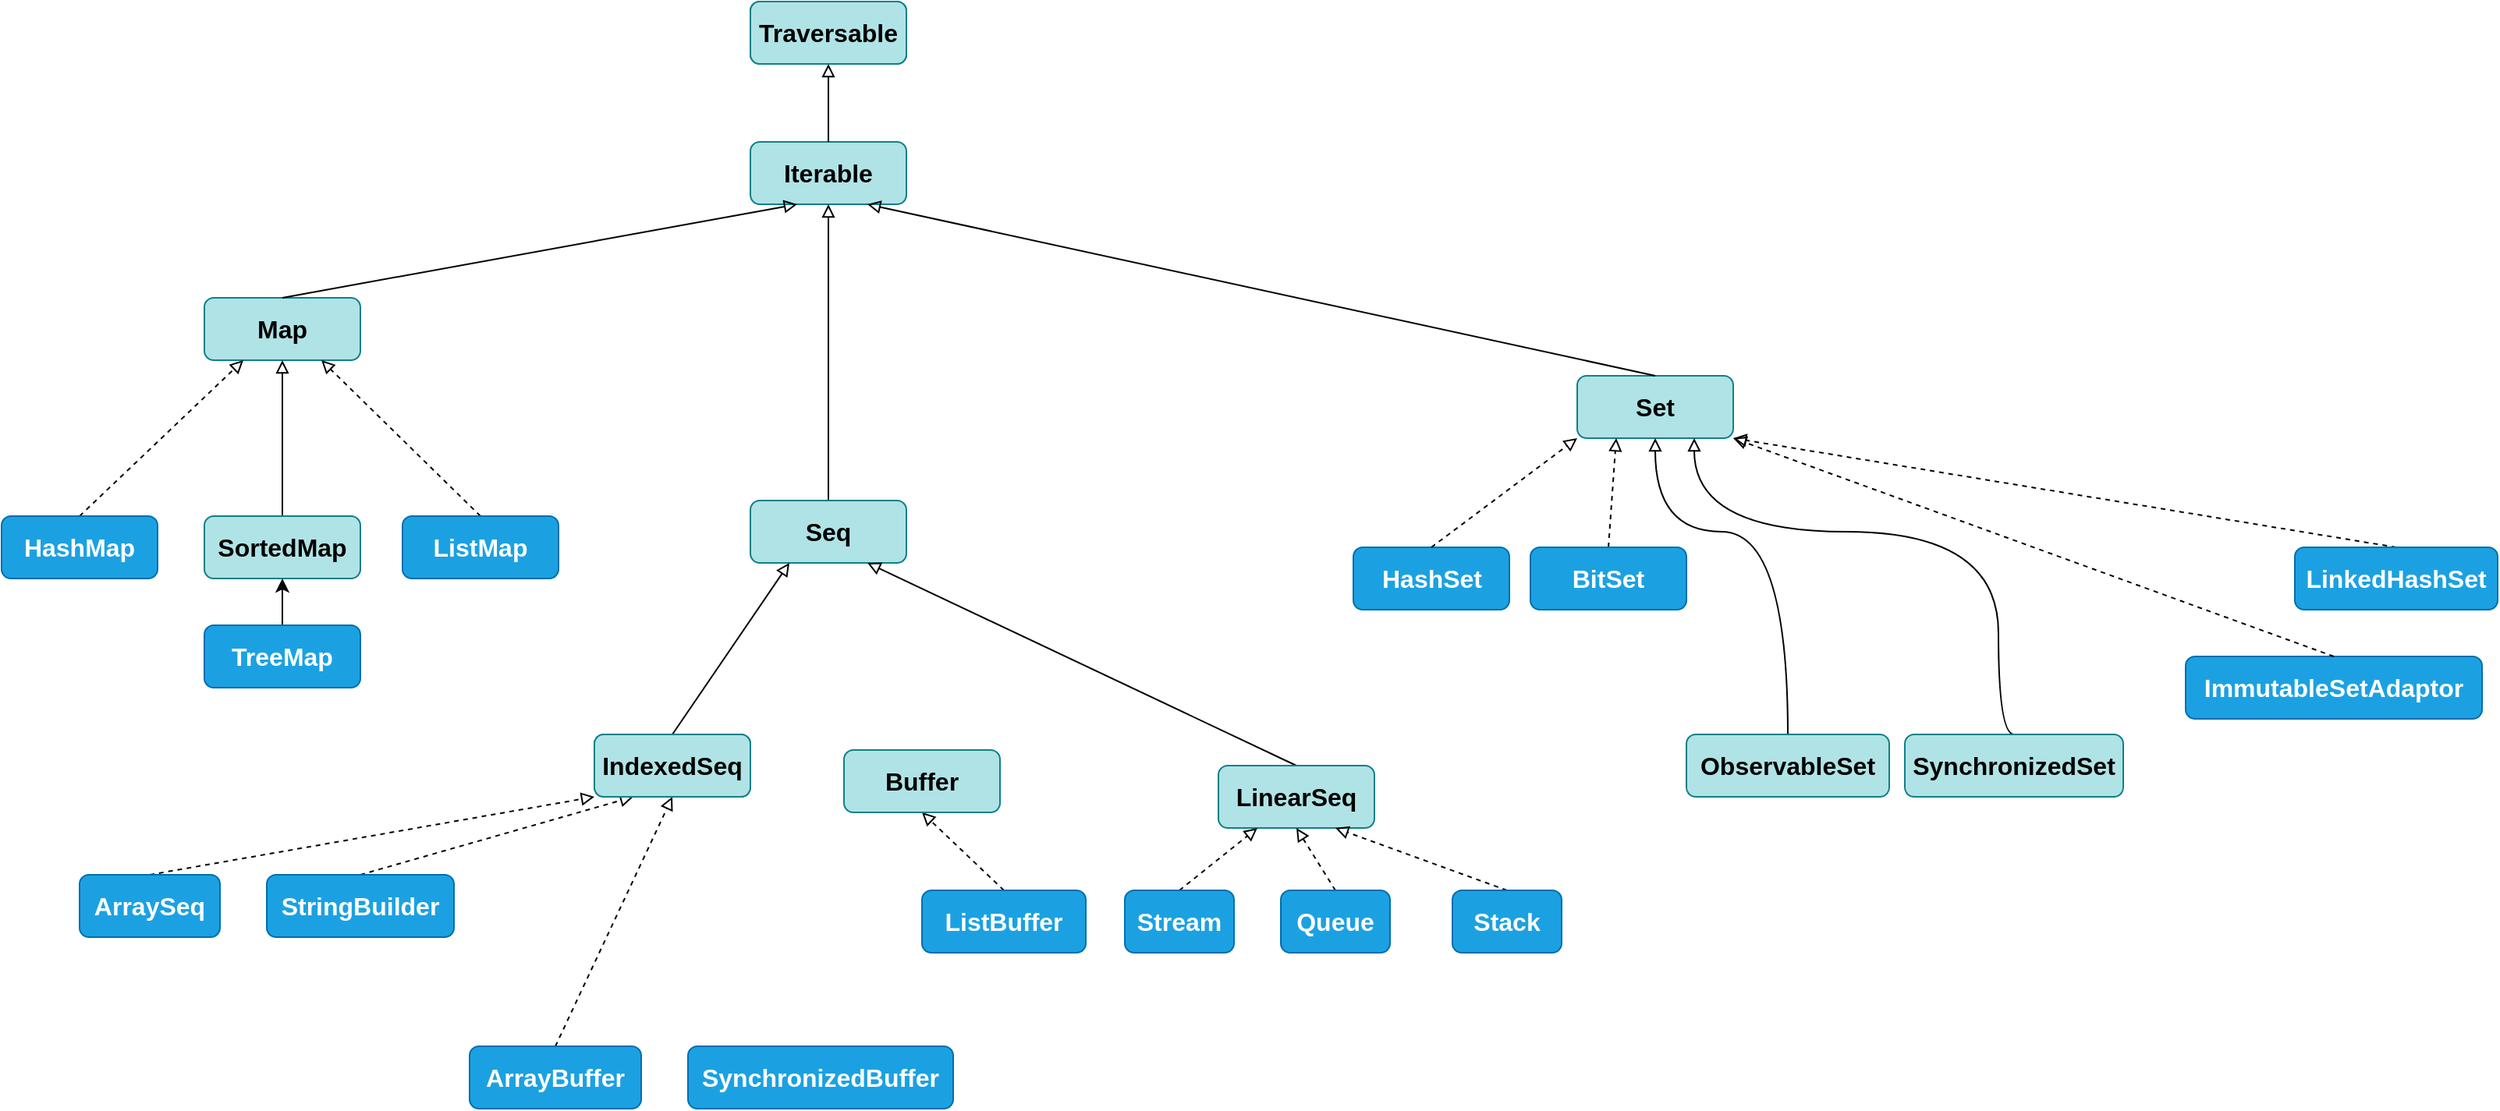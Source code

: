 <mxfile version="13.6.2" type="github">
  <diagram name="Page-1" id="12e1b939-464a-85fe-373e-61e167be1490">
    <mxGraphModel dx="2551.5" dy="1052" grid="1" gridSize="10" guides="1" tooltips="1" connect="1" arrows="1" fold="1" page="1" pageScale="1.5" pageWidth="1169" pageHeight="826" background="#ffffff" math="0" shadow="0">
      <root>
        <mxCell id="0" />
        <mxCell id="1" parent="0" />
        <mxCell id="eKiz7lQE3QG_yHSLIoef-1" value="Traversable" style="rounded=1;whiteSpace=wrap;html=1;fillColor=#b0e3e6;strokeColor=#0e8088;fontStyle=1" parent="1" vertex="1">
          <mxGeometry x="440" y="130" width="100" height="40" as="geometry" />
        </mxCell>
        <mxCell id="eKiz7lQE3QG_yHSLIoef-2" value="Iterable" style="rounded=1;whiteSpace=wrap;html=1;fillColor=#b0e3e6;strokeColor=#0e8088;fontSize=16;fontStyle=1" parent="1" vertex="1">
          <mxGeometry x="440" y="220" width="100" height="40" as="geometry" />
        </mxCell>
        <mxCell id="eKiz7lQE3QG_yHSLIoef-3" value="Set" style="rounded=1;whiteSpace=wrap;html=1;fillColor=#b0e3e6;strokeColor=#0e8088;fontSize=16;fontStyle=1" parent="1" vertex="1">
          <mxGeometry x="970" y="370" width="100" height="40" as="geometry" />
        </mxCell>
        <mxCell id="eKiz7lQE3QG_yHSLIoef-4" value="Map" style="rounded=1;whiteSpace=wrap;html=1;fillColor=#b0e3e6;strokeColor=#0e8088;fontSize=16;fontStyle=1" parent="1" vertex="1">
          <mxGeometry x="90" y="320" width="100" height="40" as="geometry" />
        </mxCell>
        <mxCell id="eKiz7lQE3QG_yHSLIoef-5" value="" style="endArrow=block;html=1;exitX=0.5;exitY=0;exitDx=0;exitDy=0;endFill=0;fontStyle=1;entryX=0.75;entryY=1;entryDx=0;entryDy=0;" parent="1" source="eKiz7lQE3QG_yHSLIoef-3" target="eKiz7lQE3QG_yHSLIoef-2" edge="1">
          <mxGeometry width="50" height="50" relative="1" as="geometry">
            <mxPoint x="390" y="570" as="sourcePoint" />
            <mxPoint x="510" y="260" as="targetPoint" />
          </mxGeometry>
        </mxCell>
        <mxCell id="eKiz7lQE3QG_yHSLIoef-6" value="" style="endArrow=block;html=1;entryX=0.3;entryY=1;entryDx=0;entryDy=0;exitX=0.5;exitY=0;exitDx=0;exitDy=0;endFill=0;fontStyle=1;entryPerimeter=0;" parent="1" source="eKiz7lQE3QG_yHSLIoef-4" target="eKiz7lQE3QG_yHSLIoef-2" edge="1">
          <mxGeometry width="50" height="50" relative="1" as="geometry">
            <mxPoint x="360" y="320" as="sourcePoint" />
            <mxPoint x="475" y="270" as="targetPoint" />
          </mxGeometry>
        </mxCell>
        <mxCell id="eKiz7lQE3QG_yHSLIoef-7" value="" style="endArrow=block;html=1;entryX=0.5;entryY=1;entryDx=0;entryDy=0;exitX=0.5;exitY=0;exitDx=0;exitDy=0;endFill=0;fontStyle=1" parent="1" source="eKiz7lQE3QG_yHSLIoef-2" target="eKiz7lQE3QG_yHSLIoef-1" edge="1">
          <mxGeometry width="50" height="50" relative="1" as="geometry">
            <mxPoint x="490" y="230" as="sourcePoint" />
            <mxPoint x="560" y="510" as="targetPoint" />
          </mxGeometry>
        </mxCell>
        <mxCell id="eKiz7lQE3QG_yHSLIoef-8" value="HashSet" style="rounded=1;whiteSpace=wrap;html=1;fillColor=#1ba1e2;strokeColor=#006EAF;fontColor=#ffffff;fontSize=16;fontStyle=1" parent="1" vertex="1">
          <mxGeometry x="826.5" y="480" width="100" height="40" as="geometry" />
        </mxCell>
        <mxCell id="eKiz7lQE3QG_yHSLIoef-9" style="rounded=1;orthogonalLoop=1;jettySize=auto;html=1;exitX=0.5;exitY=0;exitDx=0;exitDy=0;entryX=0.5;entryY=1;entryDx=0;entryDy=0;endFill=0;endArrow=block;fontStyle=1;edgeStyle=orthogonalEdgeStyle;curved=1;" parent="1" source="eKiz7lQE3QG_yHSLIoef-10" target="eKiz7lQE3QG_yHSLIoef-3" edge="1">
          <mxGeometry relative="1" as="geometry">
            <Array as="points">
              <mxPoint x="1105" y="470" />
              <mxPoint x="1020" y="470" />
            </Array>
          </mxGeometry>
        </mxCell>
        <mxCell id="eKiz7lQE3QG_yHSLIoef-10" value="ObservableSet" style="rounded=1;whiteSpace=wrap;html=1;fillColor=#b0e3e6;strokeColor=#0e8088;fontSize=16;fontStyle=1" parent="1" vertex="1">
          <mxGeometry x="1040" y="600" width="130" height="40" as="geometry" />
        </mxCell>
        <mxCell id="eKiz7lQE3QG_yHSLIoef-11" style="edgeStyle=none;rounded=1;orthogonalLoop=1;jettySize=auto;html=1;exitX=0.5;exitY=0;exitDx=0;exitDy=0;entryX=0.25;entryY=1;entryDx=0;entryDy=0;dashed=1;endFill=0;endArrow=block;fontStyle=1" parent="1" source="eKiz7lQE3QG_yHSLIoef-12" target="eKiz7lQE3QG_yHSLIoef-3" edge="1">
          <mxGeometry relative="1" as="geometry">
            <mxPoint x="230" y="360" as="targetPoint" />
          </mxGeometry>
        </mxCell>
        <mxCell id="eKiz7lQE3QG_yHSLIoef-12" value="BitSet" style="rounded=1;whiteSpace=wrap;html=1;fillColor=#1ba1e2;strokeColor=#006EAF;fontColor=#ffffff;fontSize=16;fontStyle=1" parent="1" vertex="1">
          <mxGeometry x="940" y="480" width="100" height="40" as="geometry" />
        </mxCell>
        <mxCell id="eKiz7lQE3QG_yHSLIoef-13" style="edgeStyle=none;rounded=1;orthogonalLoop=1;jettySize=auto;html=1;exitX=0.5;exitY=0;exitDx=0;exitDy=0;entryX=1;entryY=1;entryDx=0;entryDy=0;dashed=1;endFill=0;endArrow=block;fontStyle=1" parent="1" source="eKiz7lQE3QG_yHSLIoef-14" target="eKiz7lQE3QG_yHSLIoef-3" edge="1">
          <mxGeometry relative="1" as="geometry" />
        </mxCell>
        <mxCell id="eKiz7lQE3QG_yHSLIoef-14" value="LinkedHashSet" style="rounded=1;whiteSpace=wrap;html=1;fillColor=#1ba1e2;strokeColor=#006EAF;fontColor=#ffffff;fontSize=16;fontStyle=1" parent="1" vertex="1">
          <mxGeometry x="1430" y="480" width="130" height="40" as="geometry" />
        </mxCell>
        <mxCell id="eKiz7lQE3QG_yHSLIoef-15" value="" style="endArrow=block;html=1;entryX=0;entryY=1;entryDx=0;entryDy=0;exitX=0.5;exitY=0;exitDx=0;exitDy=0;endFill=0;dashed=1;fontStyle=1" parent="1" source="eKiz7lQE3QG_yHSLIoef-8" target="eKiz7lQE3QG_yHSLIoef-3" edge="1">
          <mxGeometry width="50" height="50" relative="1" as="geometry">
            <mxPoint x="-60" y="420" as="sourcePoint" />
            <mxPoint x="-10" y="370" as="targetPoint" />
          </mxGeometry>
        </mxCell>
        <mxCell id="eKiz7lQE3QG_yHSLIoef-16" style="edgeStyle=orthogonalEdgeStyle;rounded=1;orthogonalLoop=1;jettySize=auto;html=1;exitX=0.5;exitY=0;exitDx=0;exitDy=0;entryX=0.75;entryY=1;entryDx=0;entryDy=0;fontStyle=1;endFill=0;endArrow=block;curved=1;" parent="1" source="eKiz7lQE3QG_yHSLIoef-18" target="eKiz7lQE3QG_yHSLIoef-3" edge="1">
          <mxGeometry relative="1" as="geometry">
            <Array as="points">
              <mxPoint x="1240" y="600" />
              <mxPoint x="1240" y="470" />
              <mxPoint x="1045" y="470" />
            </Array>
          </mxGeometry>
        </mxCell>
        <mxCell id="eKiz7lQE3QG_yHSLIoef-18" value="SynchronizedSet" style="rounded=1;whiteSpace=wrap;html=1;fillColor=#b0e3e6;strokeColor=#0e8088;fontColor=#000000;fontSize=16;fontStyle=1" parent="1" vertex="1">
          <mxGeometry x="1180" y="600" width="140" height="40" as="geometry" />
        </mxCell>
        <mxCell id="eKiz7lQE3QG_yHSLIoef-19" style="edgeStyle=none;rounded=1;orthogonalLoop=1;jettySize=auto;html=1;exitX=0.5;exitY=0;exitDx=0;exitDy=0;entryX=0.5;entryY=1;entryDx=0;entryDy=0;endFill=0;endArrow=block;fontStyle=1" parent="1" source="eKiz7lQE3QG_yHSLIoef-20" target="eKiz7lQE3QG_yHSLIoef-2" edge="1">
          <mxGeometry relative="1" as="geometry" />
        </mxCell>
        <mxCell id="eKiz7lQE3QG_yHSLIoef-20" value="Seq" style="rounded=1;whiteSpace=wrap;html=1;fillColor=#b0e3e6;strokeColor=#0e8088;fontSize=16;fontStyle=1" parent="1" vertex="1">
          <mxGeometry x="440" y="450" width="100" height="40" as="geometry" />
        </mxCell>
        <mxCell id="eKiz7lQE3QG_yHSLIoef-21" style="edgeStyle=none;rounded=1;orthogonalLoop=1;jettySize=auto;html=1;exitX=0.5;exitY=0;exitDx=0;exitDy=0;entryX=0.25;entryY=1;entryDx=0;entryDy=0;dashed=1;endFill=0;endArrow=block;fontStyle=1" parent="1" source="eKiz7lQE3QG_yHSLIoef-22" target="eKiz7lQE3QG_yHSLIoef-4" edge="1">
          <mxGeometry relative="1" as="geometry" />
        </mxCell>
        <mxCell id="eKiz7lQE3QG_yHSLIoef-22" value="HashMap" style="rounded=1;whiteSpace=wrap;html=1;fillColor=#1ba1e2;strokeColor=#006EAF;fontColor=#ffffff;fontSize=16;fontStyle=1" parent="1" vertex="1">
          <mxGeometry x="-40" y="460" width="100" height="40" as="geometry" />
        </mxCell>
        <mxCell id="eKiz7lQE3QG_yHSLIoef-23" style="edgeStyle=none;rounded=1;orthogonalLoop=1;jettySize=auto;html=1;exitX=0.5;exitY=0;exitDx=0;exitDy=0;entryX=0.5;entryY=1;entryDx=0;entryDy=0;endFill=0;endArrow=block;fontStyle=1" parent="1" source="eKiz7lQE3QG_yHSLIoef-24" target="eKiz7lQE3QG_yHSLIoef-4" edge="1">
          <mxGeometry relative="1" as="geometry" />
        </mxCell>
        <mxCell id="eKiz7lQE3QG_yHSLIoef-24" value="SortedMap" style="rounded=1;whiteSpace=wrap;html=1;fillColor=#b0e3e6;strokeColor=#0e8088;fontSize=16;fontStyle=1" parent="1" vertex="1">
          <mxGeometry x="90" y="460" width="100" height="40" as="geometry" />
        </mxCell>
        <mxCell id="eKiz7lQE3QG_yHSLIoef-25" style="edgeStyle=none;rounded=1;orthogonalLoop=1;jettySize=auto;html=1;exitX=0.5;exitY=0;exitDx=0;exitDy=0;entryX=0.75;entryY=1;entryDx=0;entryDy=0;dashed=1;endFill=0;endArrow=block;fontStyle=1" parent="1" source="eKiz7lQE3QG_yHSLIoef-26" target="eKiz7lQE3QG_yHSLIoef-4" edge="1">
          <mxGeometry relative="1" as="geometry" />
        </mxCell>
        <mxCell id="eKiz7lQE3QG_yHSLIoef-26" value="ListMap" style="rounded=1;whiteSpace=wrap;html=1;fillColor=#1ba1e2;strokeColor=#006EAF;fontColor=#ffffff;fontSize=16;fontStyle=1" parent="1" vertex="1">
          <mxGeometry x="217" y="460" width="100" height="40" as="geometry" />
        </mxCell>
        <mxCell id="eKiz7lQE3QG_yHSLIoef-27" style="edgeStyle=none;rounded=1;orthogonalLoop=1;jettySize=auto;html=1;exitX=0.5;exitY=0;exitDx=0;exitDy=0;entryX=0.25;entryY=1;entryDx=0;entryDy=0;endFill=0;endArrow=block;fontStyle=1" parent="1" source="eKiz7lQE3QG_yHSLIoef-28" target="eKiz7lQE3QG_yHSLIoef-20" edge="1">
          <mxGeometry relative="1" as="geometry" />
        </mxCell>
        <mxCell id="eKiz7lQE3QG_yHSLIoef-28" value="IndexedSeq" style="rounded=1;whiteSpace=wrap;html=1;fillColor=#b0e3e6;strokeColor=#0e8088;fontStyle=1" parent="1" vertex="1">
          <mxGeometry x="340" y="600" width="100" height="40" as="geometry" />
        </mxCell>
        <mxCell id="eKiz7lQE3QG_yHSLIoef-29" style="edgeStyle=none;rounded=1;orthogonalLoop=1;jettySize=auto;html=1;exitX=0.5;exitY=0;exitDx=0;exitDy=0;entryX=0.75;entryY=1;entryDx=0;entryDy=0;endFill=0;endArrow=block;fontStyle=1" parent="1" source="eKiz7lQE3QG_yHSLIoef-30" target="eKiz7lQE3QG_yHSLIoef-20" edge="1">
          <mxGeometry relative="1" as="geometry" />
        </mxCell>
        <mxCell id="eKiz7lQE3QG_yHSLIoef-30" value="LinearSeq" style="rounded=1;whiteSpace=wrap;html=1;fillColor=#b0e3e6;strokeColor=#0e8088;fontSize=16;fontStyle=1" parent="1" vertex="1">
          <mxGeometry x="740" y="620" width="100" height="40" as="geometry" />
        </mxCell>
        <mxCell id="eKiz7lQE3QG_yHSLIoef-31" style="edgeStyle=none;rounded=1;orthogonalLoop=1;jettySize=auto;html=1;exitX=0.5;exitY=0;exitDx=0;exitDy=0;entryX=0;entryY=1;entryDx=0;entryDy=0;dashed=1;endFill=0;endArrow=block;fontStyle=1" parent="1" source="eKiz7lQE3QG_yHSLIoef-32" target="eKiz7lQE3QG_yHSLIoef-28" edge="1">
          <mxGeometry relative="1" as="geometry" />
        </mxCell>
        <mxCell id="eKiz7lQE3QG_yHSLIoef-32" value="ArraySeq" style="rounded=1;whiteSpace=wrap;html=1;fillColor=#1ba1e2;strokeColor=#006EAF;fontColor=#ffffff;fontSize=16;fontStyle=1" parent="1" vertex="1">
          <mxGeometry x="10" y="690" width="90" height="40" as="geometry" />
        </mxCell>
        <mxCell id="eKiz7lQE3QG_yHSLIoef-33" style="edgeStyle=none;rounded=1;orthogonalLoop=1;jettySize=auto;html=1;exitX=0.5;exitY=0;exitDx=0;exitDy=0;entryX=0.25;entryY=1;entryDx=0;entryDy=0;dashed=1;endFill=0;endArrow=block;fontStyle=1" parent="1" source="eKiz7lQE3QG_yHSLIoef-34" target="eKiz7lQE3QG_yHSLIoef-28" edge="1">
          <mxGeometry relative="1" as="geometry" />
        </mxCell>
        <mxCell id="eKiz7lQE3QG_yHSLIoef-34" value="StringBuilder" style="rounded=1;whiteSpace=wrap;html=1;fillColor=#1ba1e2;strokeColor=#006EAF;fontColor=#ffffff;fontSize=16;fontStyle=1" parent="1" vertex="1">
          <mxGeometry x="130" y="690" width="120" height="40" as="geometry" />
        </mxCell>
        <mxCell id="eKiz7lQE3QG_yHSLIoef-35" style="edgeStyle=none;rounded=1;orthogonalLoop=1;jettySize=auto;html=1;exitX=0.5;exitY=0;exitDx=0;exitDy=0;entryX=0.5;entryY=1;entryDx=0;entryDy=0;dashed=1;endFill=0;endArrow=block;fontStyle=1" parent="1" source="eKiz7lQE3QG_yHSLIoef-36" target="eKiz7lQE3QG_yHSLIoef-28" edge="1">
          <mxGeometry relative="1" as="geometry" />
        </mxCell>
        <mxCell id="eKiz7lQE3QG_yHSLIoef-36" value="ArrayBuffer" style="rounded=1;whiteSpace=wrap;html=1;fillColor=#1ba1e2;strokeColor=#006EAF;fontColor=#ffffff;fontSize=16;fontStyle=1" parent="1" vertex="1">
          <mxGeometry x="260" y="800" width="110" height="40" as="geometry" />
        </mxCell>
        <mxCell id="eKiz7lQE3QG_yHSLIoef-39" style="edgeStyle=none;rounded=1;orthogonalLoop=1;jettySize=auto;html=1;exitX=0.5;exitY=0;exitDx=0;exitDy=0;entryX=0.5;entryY=1;entryDx=0;entryDy=0;dashed=1;endFill=0;endArrow=block;fontStyle=1" parent="1" source="eKiz7lQE3QG_yHSLIoef-42" target="M0AZDXnUVYSmUdj07JjT-3" edge="1">
          <mxGeometry relative="1" as="geometry">
            <mxPoint x="497.5" y="690.0" as="sourcePoint" />
          </mxGeometry>
        </mxCell>
        <mxCell id="eKiz7lQE3QG_yHSLIoef-42" value="ListBuffer" style="rounded=1;whiteSpace=wrap;html=1;fillColor=#1ba1e2;strokeColor=#006EAF;fontColor=#ffffff;fontSize=16;fontStyle=1" parent="1" vertex="1">
          <mxGeometry x="550" y="700" width="105" height="40" as="geometry" />
        </mxCell>
        <mxCell id="eKiz7lQE3QG_yHSLIoef-43" style="edgeStyle=none;rounded=1;orthogonalLoop=1;jettySize=auto;html=1;exitX=0.5;exitY=0;exitDx=0;exitDy=0;entryX=0.25;entryY=1;entryDx=0;entryDy=0;dashed=1;endFill=0;endArrow=block;fontStyle=1" parent="1" source="eKiz7lQE3QG_yHSLIoef-44" target="eKiz7lQE3QG_yHSLIoef-30" edge="1">
          <mxGeometry relative="1" as="geometry" />
        </mxCell>
        <mxCell id="eKiz7lQE3QG_yHSLIoef-44" value="Stream" style="rounded=1;whiteSpace=wrap;html=1;fillColor=#1ba1e2;strokeColor=#006EAF;fontColor=#ffffff;fontSize=16;fontStyle=1" parent="1" vertex="1">
          <mxGeometry x="680" y="700" width="70" height="40" as="geometry" />
        </mxCell>
        <mxCell id="eKiz7lQE3QG_yHSLIoef-45" style="edgeStyle=none;rounded=1;orthogonalLoop=1;jettySize=auto;html=1;exitX=0.5;exitY=0;exitDx=0;exitDy=0;entryX=0.5;entryY=1;entryDx=0;entryDy=0;dashed=1;endFill=0;endArrow=block;fontStyle=1" parent="1" source="eKiz7lQE3QG_yHSLIoef-46" target="eKiz7lQE3QG_yHSLIoef-30" edge="1">
          <mxGeometry relative="1" as="geometry" />
        </mxCell>
        <mxCell id="eKiz7lQE3QG_yHSLIoef-46" value="Queue" style="rounded=1;whiteSpace=wrap;html=1;fillColor=#1ba1e2;strokeColor=#006EAF;fontColor=#ffffff;fontSize=16;fontStyle=1" parent="1" vertex="1">
          <mxGeometry x="780" y="700" width="70" height="40" as="geometry" />
        </mxCell>
        <mxCell id="eKiz7lQE3QG_yHSLIoef-47" style="edgeStyle=none;rounded=1;orthogonalLoop=1;jettySize=auto;html=1;exitX=0.5;exitY=0;exitDx=0;exitDy=0;entryX=0.75;entryY=1;entryDx=0;entryDy=0;dashed=1;endFill=0;endArrow=block;fontStyle=1" parent="1" source="eKiz7lQE3QG_yHSLIoef-48" target="eKiz7lQE3QG_yHSLIoef-30" edge="1">
          <mxGeometry relative="1" as="geometry" />
        </mxCell>
        <mxCell id="eKiz7lQE3QG_yHSLIoef-48" value="Stack" style="rounded=1;whiteSpace=wrap;html=1;fillColor=#1ba1e2;strokeColor=#006EAF;fontColor=#ffffff;fontSize=16;fontStyle=1" parent="1" vertex="1">
          <mxGeometry x="890" y="700" width="70" height="40" as="geometry" />
        </mxCell>
        <mxCell id="eKiz7lQE3QG_yHSLIoef-49" style="edgeStyle=none;rounded=0;orthogonalLoop=1;jettySize=auto;html=1;exitX=0.5;exitY=0;exitDx=0;exitDy=0;fontStyle=1" parent="1" source="eKiz7lQE3QG_yHSLIoef-50" target="eKiz7lQE3QG_yHSLIoef-24" edge="1">
          <mxGeometry relative="1" as="geometry" />
        </mxCell>
        <mxCell id="eKiz7lQE3QG_yHSLIoef-50" value="TreeMap" style="rounded=1;whiteSpace=wrap;html=1;fillColor=#1ba1e2;strokeColor=#006EAF;fontColor=#ffffff;fontSize=16;fontStyle=1" parent="1" vertex="1">
          <mxGeometry x="90" y="530" width="100" height="40" as="geometry" />
        </mxCell>
        <mxCell id="eKiz7lQE3QG_yHSLIoef-51" value="Traversable" style="rounded=1;whiteSpace=wrap;html=1;fillColor=#b0e3e6;strokeColor=#0e8088;fontSize=16;fontStyle=1" parent="1" vertex="1">
          <mxGeometry x="440" y="130" width="100" height="40" as="geometry" />
        </mxCell>
        <mxCell id="eKiz7lQE3QG_yHSLIoef-52" value="IndexedSeq" style="rounded=1;whiteSpace=wrap;html=1;fillColor=#b0e3e6;strokeColor=#0e8088;fontSize=16;fontStyle=1" parent="1" vertex="1">
          <mxGeometry x="340" y="600" width="100" height="40" as="geometry" />
        </mxCell>
        <mxCell id="M0AZDXnUVYSmUdj07JjT-1" value="ImmutableSetAdaptor" style="rounded=1;whiteSpace=wrap;html=1;fillColor=#1ba1e2;strokeColor=#006EAF;fontColor=#ffffff;fontSize=16;fontStyle=1" vertex="1" parent="1">
          <mxGeometry x="1360" y="550" width="190" height="40" as="geometry" />
        </mxCell>
        <mxCell id="M0AZDXnUVYSmUdj07JjT-2" style="edgeStyle=none;rounded=1;orthogonalLoop=1;jettySize=auto;html=1;exitX=0.5;exitY=0;exitDx=0;exitDy=0;entryX=1;entryY=1;entryDx=0;entryDy=0;dashed=1;endFill=0;endArrow=block;fontStyle=1;" edge="1" parent="1" source="M0AZDXnUVYSmUdj07JjT-1" target="eKiz7lQE3QG_yHSLIoef-3">
          <mxGeometry relative="1" as="geometry">
            <mxPoint x="1370" y="520" as="sourcePoint" />
            <mxPoint x="1080" y="420" as="targetPoint" />
          </mxGeometry>
        </mxCell>
        <mxCell id="M0AZDXnUVYSmUdj07JjT-3" value="Buffer" style="rounded=1;whiteSpace=wrap;html=1;fillColor=#b0e3e6;strokeColor=#0e8088;fontSize=16;fontStyle=1" vertex="1" parent="1">
          <mxGeometry x="500" y="610" width="100" height="40" as="geometry" />
        </mxCell>
        <mxCell id="M0AZDXnUVYSmUdj07JjT-4" value="SynchronizedBuffer" style="rounded=1;whiteSpace=wrap;html=1;fillColor=#1ba1e2;strokeColor=#006EAF;fontColor=#ffffff;fontSize=16;fontStyle=1" vertex="1" parent="1">
          <mxGeometry x="400" y="800" width="170" height="40" as="geometry" />
        </mxCell>
      </root>
    </mxGraphModel>
  </diagram>
</mxfile>

